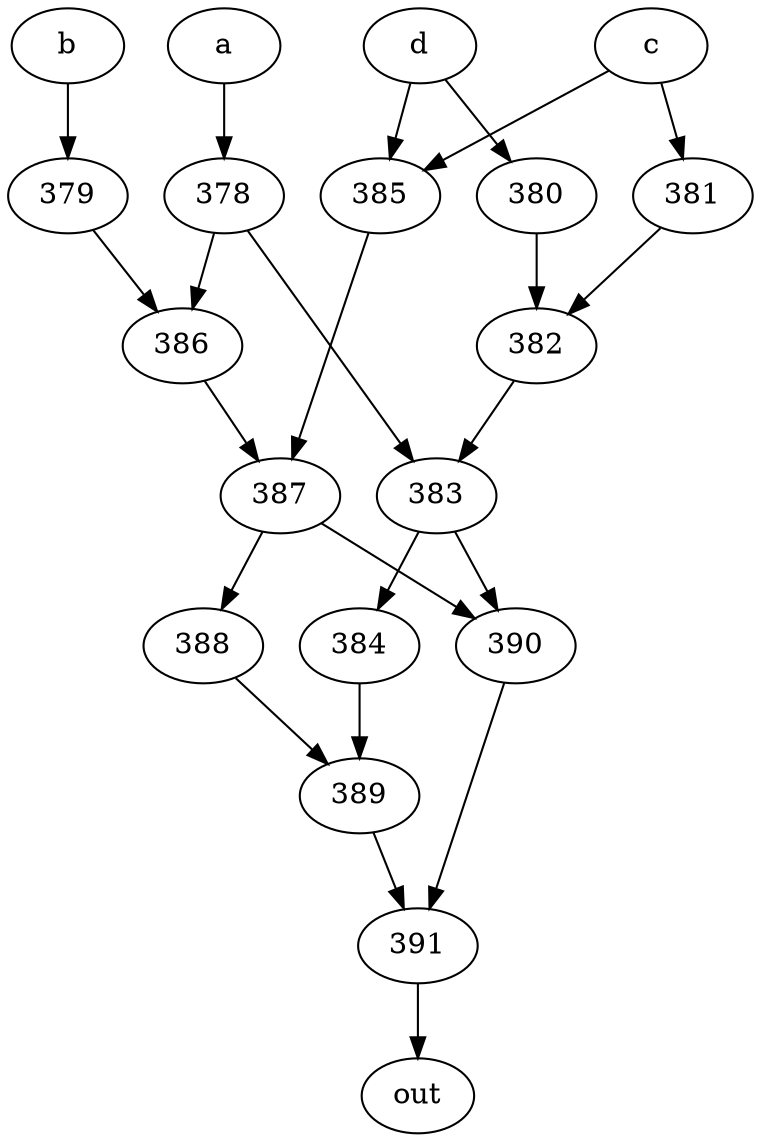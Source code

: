 strict digraph "" {
	391 -> out;
	a -> 378;
	378 -> 383;
	378 -> 386;
	383 -> 384;
	383 -> 390;
	386 -> 387;
	b -> 379;
	379 -> 386;
	c -> 381;
	c -> 385;
	381 -> 382;
	385 -> 387;
	382 -> 383;
	387 -> 390;
	387 -> 388;
	d -> 385;
	d -> 380;
	380 -> 382;
	384 -> 389;
	390 -> 391;
	389 -> 391;
	388 -> 389;
}
